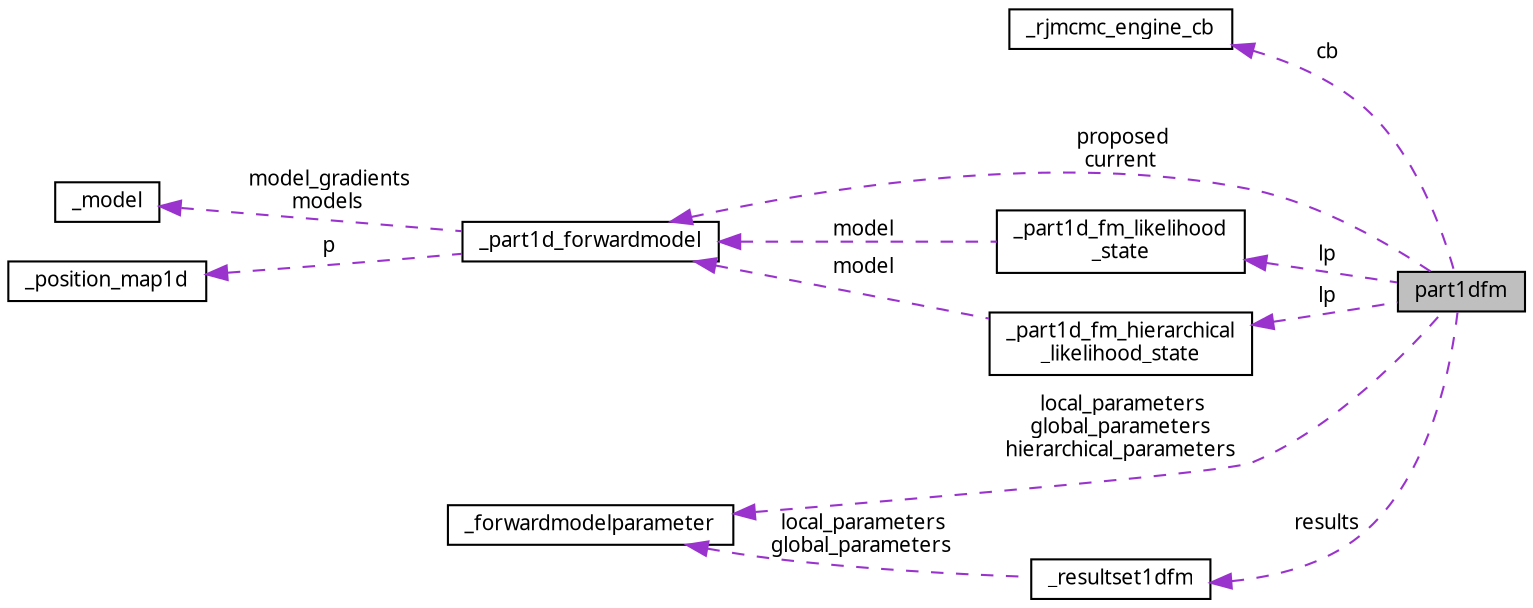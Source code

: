 digraph "part1dfm"
{
  edge [fontname="FreeSans.ttf",fontsize="10",labelfontname="FreeSans.ttf",labelfontsize="10"];
  node [fontname="FreeSans.ttf",fontsize="10",shape=record];
  rankdir="LR";
  Node1 [label="part1dfm",height=0.2,width=0.4,color="black", fillcolor="grey75", style="filled", fontcolor="black"];
  Node2 -> Node1 [dir="back",color="darkorchid3",fontsize="10",style="dashed",label=" cb" ,fontname="FreeSans.ttf"];
  Node2 [label="_rjmcmc_engine_cb",height=0.2,width=0.4,color="black", fillcolor="white", style="filled",URL="$struct__rjmcmc__engine__cb.html"];
  Node3 -> Node1 [dir="back",color="darkorchid3",fontsize="10",style="dashed",label=" lp" ,fontname="FreeSans.ttf"];
  Node3 [label="_part1d_fm_likelihood\l_state",height=0.2,width=0.4,color="black", fillcolor="white", style="filled",URL="$struct__part1d__fm__likelihood__state.html"];
  Node4 -> Node3 [dir="back",color="darkorchid3",fontsize="10",style="dashed",label=" model" ,fontname="FreeSans.ttf"];
  Node4 [label="_part1d_forwardmodel",height=0.2,width=0.4,color="black", fillcolor="white", style="filled",URL="$struct__part1d__forwardmodel.html"];
  Node5 -> Node4 [dir="back",color="darkorchid3",fontsize="10",style="dashed",label=" model_gradients\nmodels" ,fontname="FreeSans.ttf"];
  Node5 [label="_model",height=0.2,width=0.4,color="black", fillcolor="white", style="filled",URL="$struct__model.html"];
  Node6 -> Node4 [dir="back",color="darkorchid3",fontsize="10",style="dashed",label=" p" ,fontname="FreeSans.ttf"];
  Node6 [label="_position_map1d",height=0.2,width=0.4,color="black", fillcolor="white", style="filled",URL="$struct__position__map1d.html"];
  Node7 -> Node1 [dir="back",color="darkorchid3",fontsize="10",style="dashed",label=" local_parameters\nglobal_parameters\nhierarchical_parameters" ,fontname="FreeSans.ttf"];
  Node7 [label="_forwardmodelparameter",height=0.2,width=0.4,color="black", fillcolor="white", style="filled",URL="$struct__forwardmodelparameter.html"];
  Node4 -> Node1 [dir="back",color="darkorchid3",fontsize="10",style="dashed",label=" proposed\ncurrent" ,fontname="FreeSans.ttf"];
  Node8 -> Node1 [dir="back",color="darkorchid3",fontsize="10",style="dashed",label=" results" ,fontname="FreeSans.ttf"];
  Node8 [label="_resultset1dfm",height=0.2,width=0.4,color="black", fillcolor="white", style="filled",URL="$struct__resultset1dfm.html"];
  Node7 -> Node8 [dir="back",color="darkorchid3",fontsize="10",style="dashed",label=" local_parameters\nglobal_parameters" ,fontname="FreeSans.ttf"];
  Node9 -> Node1 [dir="back",color="darkorchid3",fontsize="10",style="dashed",label=" lp" ,fontname="FreeSans.ttf"];
  Node9 [label="_part1d_fm_hierarchical\l_likelihood_state",height=0.2,width=0.4,color="black", fillcolor="white", style="filled",URL="$struct__part1d__fm__hierarchical__likelihood__state.html"];
  Node4 -> Node9 [dir="back",color="darkorchid3",fontsize="10",style="dashed",label=" model" ,fontname="FreeSans.ttf"];
}
